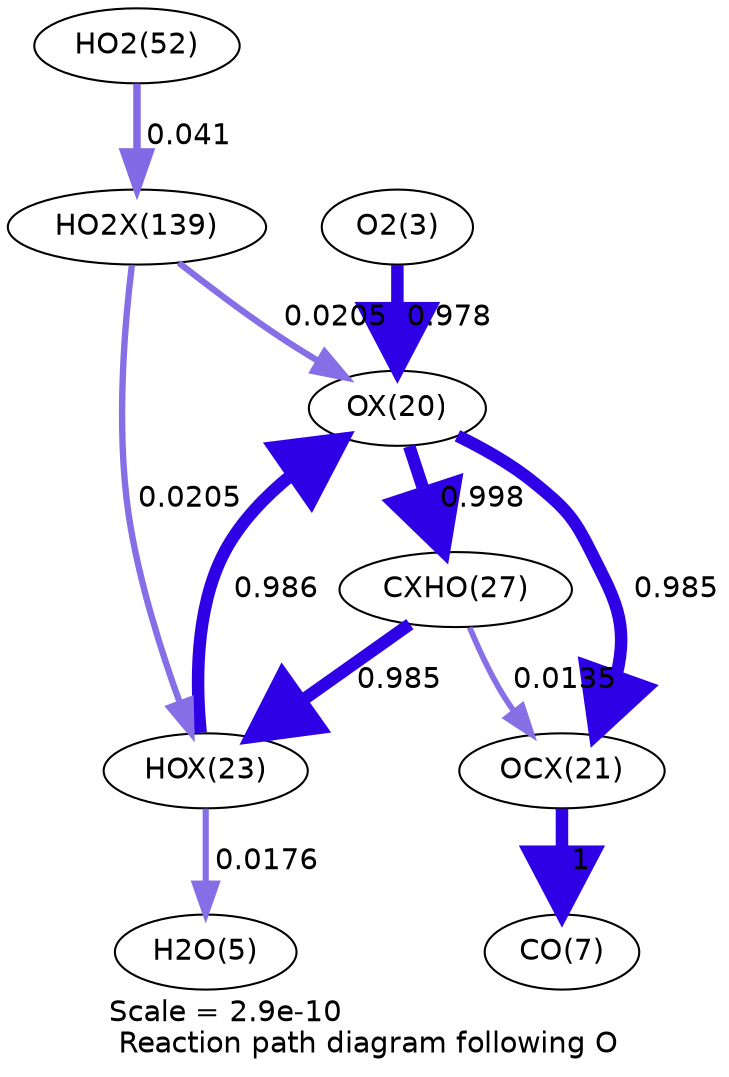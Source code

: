 digraph reaction_paths {
center=1;
s5 -> s26[fontname="Helvetica", penwidth=5.98, arrowsize=2.99, color="0.7, 1.48, 0.9"
, label=" 0.978"];
s26 -> s32[fontname="Helvetica", penwidth=6, arrowsize=3, color="0.7, 1.5, 0.9"
, label=" 0.998"];
s29 -> s26[fontname="Helvetica", penwidth=5.99, arrowsize=2.99, color="0.7, 1.49, 0.9"
, label=" 0.986"];
s26 -> s27[fontname="Helvetica", penwidth=5.99, arrowsize=2.99, color="0.7, 1.48, 0.9"
, label=" 0.985"];
s41 -> s26[fontname="Helvetica", penwidth=3.06, arrowsize=1.53, color="0.7, 0.52, 0.9"
, label=" 0.0205"];
s32 -> s29[fontname="Helvetica", penwidth=5.99, arrowsize=2.99, color="0.7, 1.48, 0.9"
, label=" 0.985"];
s32 -> s27[fontname="Helvetica", penwidth=2.75, arrowsize=1.37, color="0.7, 0.513, 0.9"
, label=" 0.0135"];
s29 -> s7[fontname="Helvetica", penwidth=2.95, arrowsize=1.47, color="0.7, 0.518, 0.9"
, label=" 0.0176"];
s41 -> s29[fontname="Helvetica", penwidth=3.06, arrowsize=1.53, color="0.7, 0.52, 0.9"
, label=" 0.0205"];
s27 -> s9[fontname="Helvetica", penwidth=6, arrowsize=3, color="0.7, 1.5, 0.9"
, label=" 1"];
s21 -> s41[fontname="Helvetica", penwidth=3.59, arrowsize=1.79, color="0.7, 0.541, 0.9"
, label=" 0.041"];
s5 [ fontname="Helvetica", label="O2(3)"];
s7 [ fontname="Helvetica", label="H2O(5)"];
s9 [ fontname="Helvetica", label="CO(7)"];
s21 [ fontname="Helvetica", label="HO2(52)"];
s26 [ fontname="Helvetica", label="OX(20)"];
s27 [ fontname="Helvetica", label="OCX(21)"];
s29 [ fontname="Helvetica", label="HOX(23)"];
s32 [ fontname="Helvetica", label="CXHO(27)"];
s41 [ fontname="Helvetica", label="HO2X(139)"];
 label = "Scale = 2.9e-10\l Reaction path diagram following O";
 fontname = "Helvetica";
}
